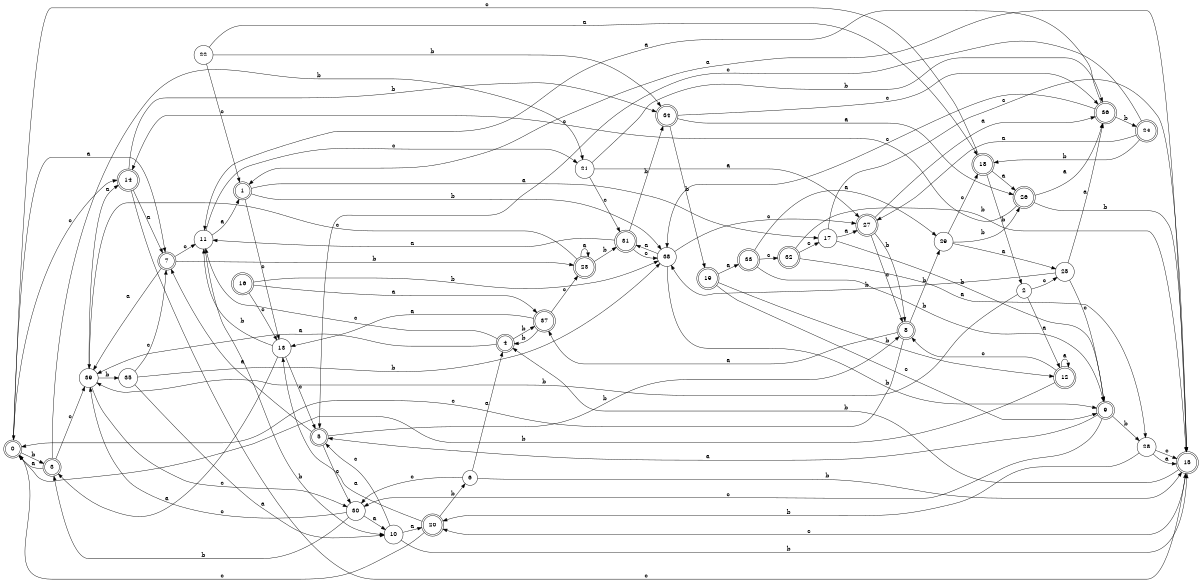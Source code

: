 digraph n32_5 {
__start0 [label="" shape="none"];

rankdir=LR;
size="8,5";

s0 [style="rounded,filled", color="black", fillcolor="white" shape="doublecircle", label="0"];
s1 [style="rounded,filled", color="black", fillcolor="white" shape="doublecircle", label="1"];
s2 [style="filled", color="black", fillcolor="white" shape="circle", label="2"];
s3 [style="rounded,filled", color="black", fillcolor="white" shape="doublecircle", label="3"];
s4 [style="rounded,filled", color="black", fillcolor="white" shape="doublecircle", label="4"];
s5 [style="rounded,filled", color="black", fillcolor="white" shape="doublecircle", label="5"];
s6 [style="filled", color="black", fillcolor="white" shape="circle", label="6"];
s7 [style="rounded,filled", color="black", fillcolor="white" shape="doublecircle", label="7"];
s8 [style="rounded,filled", color="black", fillcolor="white" shape="doublecircle", label="8"];
s9 [style="rounded,filled", color="black", fillcolor="white" shape="doublecircle", label="9"];
s10 [style="filled", color="black", fillcolor="white" shape="circle", label="10"];
s11 [style="filled", color="black", fillcolor="white" shape="circle", label="11"];
s12 [style="rounded,filled", color="black", fillcolor="white" shape="doublecircle", label="12"];
s13 [style="filled", color="black", fillcolor="white" shape="circle", label="13"];
s14 [style="rounded,filled", color="black", fillcolor="white" shape="doublecircle", label="14"];
s15 [style="rounded,filled", color="black", fillcolor="white" shape="doublecircle", label="15"];
s16 [style="rounded,filled", color="black", fillcolor="white" shape="doublecircle", label="16"];
s17 [style="filled", color="black", fillcolor="white" shape="circle", label="17"];
s18 [style="rounded,filled", color="black", fillcolor="white" shape="doublecircle", label="18"];
s19 [style="rounded,filled", color="black", fillcolor="white" shape="doublecircle", label="19"];
s20 [style="rounded,filled", color="black", fillcolor="white" shape="doublecircle", label="20"];
s21 [style="filled", color="black", fillcolor="white" shape="circle", label="21"];
s22 [style="filled", color="black", fillcolor="white" shape="circle", label="22"];
s23 [style="rounded,filled", color="black", fillcolor="white" shape="doublecircle", label="23"];
s24 [style="rounded,filled", color="black", fillcolor="white" shape="doublecircle", label="24"];
s25 [style="filled", color="black", fillcolor="white" shape="circle", label="25"];
s26 [style="rounded,filled", color="black", fillcolor="white" shape="doublecircle", label="26"];
s27 [style="rounded,filled", color="black", fillcolor="white" shape="doublecircle", label="27"];
s28 [style="filled", color="black", fillcolor="white" shape="circle", label="28"];
s29 [style="filled", color="black", fillcolor="white" shape="circle", label="29"];
s30 [style="filled", color="black", fillcolor="white" shape="circle", label="30"];
s31 [style="rounded,filled", color="black", fillcolor="white" shape="doublecircle", label="31"];
s32 [style="rounded,filled", color="black", fillcolor="white" shape="doublecircle", label="32"];
s33 [style="rounded,filled", color="black", fillcolor="white" shape="doublecircle", label="33"];
s34 [style="rounded,filled", color="black", fillcolor="white" shape="doublecircle", label="34"];
s35 [style="filled", color="black", fillcolor="white" shape="circle", label="35"];
s36 [style="rounded,filled", color="black", fillcolor="white" shape="doublecircle", label="36"];
s37 [style="rounded,filled", color="black", fillcolor="white" shape="doublecircle", label="37"];
s38 [style="filled", color="black", fillcolor="white" shape="circle", label="38"];
s39 [style="filled", color="black", fillcolor="white" shape="circle", label="39"];
s0 -> s7 [label="a"];
s0 -> s3 [label="b"];
s0 -> s14 [label="c"];
s1 -> s17 [label="a"];
s1 -> s38 [label="b"];
s1 -> s13 [label="c"];
s2 -> s12 [label="a"];
s2 -> s39 [label="b"];
s2 -> s25 [label="c"];
s3 -> s0 [label="a"];
s3 -> s21 [label="b"];
s3 -> s39 [label="c"];
s4 -> s39 [label="a"];
s4 -> s37 [label="b"];
s4 -> s11 [label="c"];
s5 -> s7 [label="a"];
s5 -> s8 [label="b"];
s5 -> s30 [label="c"];
s6 -> s4 [label="a"];
s6 -> s15 [label="b"];
s6 -> s30 [label="c"];
s7 -> s39 [label="a"];
s7 -> s23 [label="b"];
s7 -> s11 [label="c"];
s8 -> s37 [label="a"];
s8 -> s29 [label="b"];
s8 -> s0 [label="c"];
s9 -> s5 [label="a"];
s9 -> s28 [label="b"];
s9 -> s30 [label="c"];
s10 -> s20 [label="a"];
s10 -> s15 [label="b"];
s10 -> s5 [label="c"];
s11 -> s1 [label="a"];
s11 -> s10 [label="b"];
s11 -> s21 [label="c"];
s12 -> s12 [label="a"];
s12 -> s0 [label="b"];
s12 -> s8 [label="c"];
s13 -> s3 [label="a"];
s13 -> s11 [label="b"];
s13 -> s5 [label="c"];
s14 -> s7 [label="a"];
s14 -> s34 [label="b"];
s14 -> s15 [label="c"];
s15 -> s1 [label="a"];
s15 -> s4 [label="b"];
s15 -> s20 [label="c"];
s16 -> s37 [label="a"];
s16 -> s38 [label="b"];
s16 -> s13 [label="c"];
s17 -> s27 [label="a"];
s17 -> s9 [label="b"];
s17 -> s15 [label="c"];
s18 -> s26 [label="a"];
s18 -> s2 [label="b"];
s18 -> s0 [label="c"];
s19 -> s33 [label="a"];
s19 -> s12 [label="b"];
s19 -> s9 [label="c"];
s20 -> s13 [label="a"];
s20 -> s6 [label="b"];
s20 -> s0 [label="c"];
s21 -> s27 [label="a"];
s21 -> s36 [label="b"];
s21 -> s31 [label="c"];
s22 -> s18 [label="a"];
s22 -> s34 [label="b"];
s22 -> s1 [label="c"];
s23 -> s23 [label="a"];
s23 -> s31 [label="b"];
s23 -> s39 [label="c"];
s24 -> s27 [label="a"];
s24 -> s18 [label="b"];
s24 -> s5 [label="c"];
s25 -> s36 [label="a"];
s25 -> s38 [label="b"];
s25 -> s9 [label="c"];
s26 -> s36 [label="a"];
s26 -> s15 [label="b"];
s26 -> s14 [label="c"];
s27 -> s36 [label="a"];
s27 -> s8 [label="b"];
s27 -> s8 [label="c"];
s28 -> s15 [label="a"];
s28 -> s20 [label="b"];
s28 -> s15 [label="c"];
s29 -> s25 [label="a"];
s29 -> s26 [label="b"];
s29 -> s18 [label="c"];
s30 -> s10 [label="a"];
s30 -> s3 [label="b"];
s30 -> s39 [label="c"];
s31 -> s11 [label="a"];
s31 -> s34 [label="b"];
s31 -> s38 [label="c"];
s32 -> s28 [label="a"];
s32 -> s15 [label="b"];
s32 -> s17 [label="c"];
s33 -> s29 [label="a"];
s33 -> s9 [label="b"];
s33 -> s32 [label="c"];
s34 -> s26 [label="a"];
s34 -> s19 [label="b"];
s34 -> s36 [label="c"];
s35 -> s10 [label="a"];
s35 -> s38 [label="b"];
s35 -> s7 [label="c"];
s36 -> s11 [label="a"];
s36 -> s24 [label="b"];
s36 -> s38 [label="c"];
s37 -> s13 [label="a"];
s37 -> s4 [label="b"];
s37 -> s23 [label="c"];
s38 -> s31 [label="a"];
s38 -> s9 [label="b"];
s38 -> s27 [label="c"];
s39 -> s14 [label="a"];
s39 -> s35 [label="b"];
s39 -> s30 [label="c"];

}
